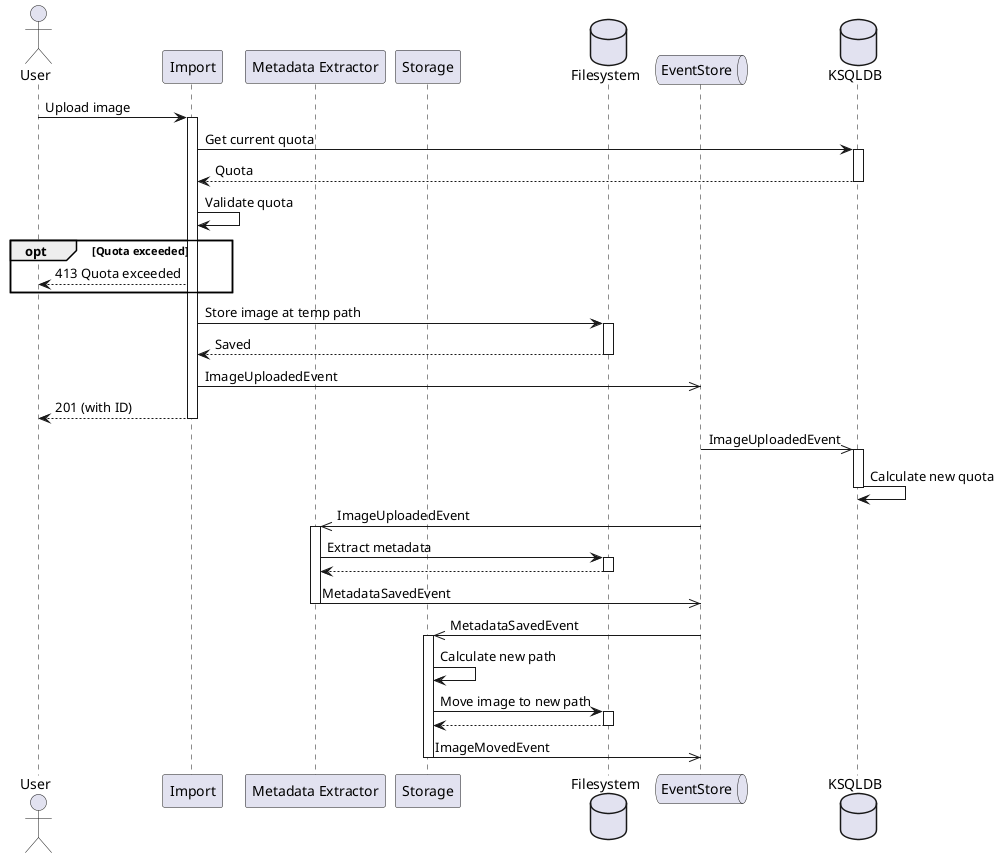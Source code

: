 @startuml
actor User
participant "Import" as import
participant "Metadata Extractor" as meta
participant "Storage" as store
database Filesystem as fs
queue EventStore as events
database KSQLDB as ksql

User -> import++: Upload image
import -> ksql++: Get current quota
return Quota
import -> import: Validate quota
opt Quota exceeded
    import --> User: 413 Quota exceeded
end opt
import -> fs++: Store image at temp path
return Saved
import ->> events: ImageUploadedEvent
return 201 (with ID)

events ->> ksql++: ImageUploadedEvent
ksql -> ksql--: Calculate new quota

events ->> meta++: ImageUploadedEvent
meta -> fs++: Extract metadata
return
meta ->> events--: MetadataSavedEvent

events ->> store++: MetadataSavedEvent
store -> store: Calculate new path
store -> fs++: Move image to new path
return
store ->> events--: ImageMovedEvent

@enduml
